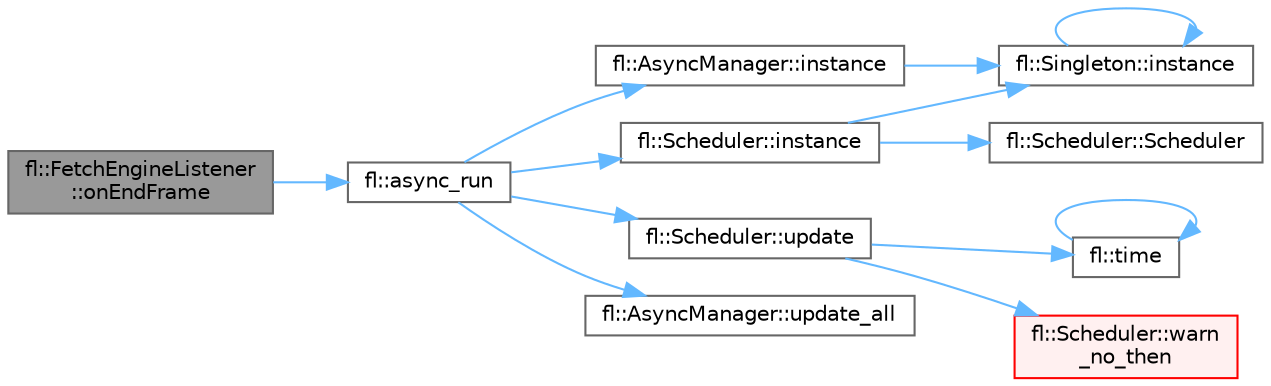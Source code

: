 digraph "fl::FetchEngineListener::onEndFrame"
{
 // INTERACTIVE_SVG=YES
 // LATEX_PDF_SIZE
  bgcolor="transparent";
  edge [fontname=Helvetica,fontsize=10,labelfontname=Helvetica,labelfontsize=10];
  node [fontname=Helvetica,fontsize=10,shape=box,height=0.2,width=0.4];
  rankdir="LR";
  Node1 [id="Node000001",label="fl::FetchEngineListener\l::onEndFrame",height=0.2,width=0.4,color="gray40", fillcolor="grey60", style="filled", fontcolor="black",tooltip=" "];
  Node1 -> Node2 [id="edge1_Node000001_Node000002",color="steelblue1",style="solid",tooltip=" "];
  Node2 [id="Node000002",label="fl::async_run",height=0.2,width=0.4,color="grey40", fillcolor="white", style="filled",URL="$d4/d36/namespacefl_a9b3631ee5771ef8d36a072368e1d49c7.html#a9b3631ee5771ef8d36a072368e1d49c7",tooltip="Run all registered async tasks once."];
  Node2 -> Node3 [id="edge2_Node000002_Node000003",color="steelblue1",style="solid",tooltip=" "];
  Node3 [id="Node000003",label="fl::AsyncManager::instance",height=0.2,width=0.4,color="grey40", fillcolor="white", style="filled",URL="$d2/d14/classfl_1_1_async_manager_aa67fcf70428a30d47b64dd5fbbcde94e.html#aa67fcf70428a30d47b64dd5fbbcde94e",tooltip=" "];
  Node3 -> Node4 [id="edge3_Node000003_Node000004",color="steelblue1",style="solid",tooltip=" "];
  Node4 [id="Node000004",label="fl::Singleton::instance",height=0.2,width=0.4,color="grey40", fillcolor="white", style="filled",URL="$d9/d5b/classfl_1_1_singleton_a7e65fe8dee6b2a23a8b6138fa2c274cb.html#a7e65fe8dee6b2a23a8b6138fa2c274cb",tooltip=" "];
  Node4 -> Node4 [id="edge4_Node000004_Node000004",color="steelblue1",style="solid",tooltip=" "];
  Node2 -> Node5 [id="edge5_Node000002_Node000005",color="steelblue1",style="solid",tooltip=" "];
  Node5 [id="Node000005",label="fl::Scheduler::instance",height=0.2,width=0.4,color="grey40", fillcolor="white", style="filled",URL="$d0/d38/classfl_1_1_scheduler_a577f4a5d9194b1cd35a1619922be54a9.html#a577f4a5d9194b1cd35a1619922be54a9",tooltip=" "];
  Node5 -> Node6 [id="edge6_Node000005_Node000006",color="steelblue1",style="solid",tooltip=" "];
  Node6 [id="Node000006",label="fl::Scheduler::Scheduler",height=0.2,width=0.4,color="grey40", fillcolor="white", style="filled",URL="$d0/d38/classfl_1_1_scheduler_a61065175c8f5196ba6a3b6b17550a957.html#a61065175c8f5196ba6a3b6b17550a957",tooltip=" "];
  Node5 -> Node4 [id="edge7_Node000005_Node000004",color="steelblue1",style="solid",tooltip=" "];
  Node2 -> Node7 [id="edge8_Node000002_Node000007",color="steelblue1",style="solid",tooltip=" "];
  Node7 [id="Node000007",label="fl::Scheduler::update",height=0.2,width=0.4,color="grey40", fillcolor="white", style="filled",URL="$d0/d38/classfl_1_1_scheduler_a782395f7e7cffb76da30963eae28b5ea.html#a782395f7e7cffb76da30963eae28b5ea",tooltip=" "];
  Node7 -> Node8 [id="edge9_Node000007_Node000008",color="steelblue1",style="solid",tooltip=" "];
  Node8 [id="Node000008",label="fl::time",height=0.2,width=0.4,color="grey40", fillcolor="white", style="filled",URL="$d4/d36/namespacefl_a6e552aa2e05110d18704374c274dec78.html#a6e552aa2e05110d18704374c274dec78",tooltip="Universal millisecond timer - returns milliseconds since system startup."];
  Node8 -> Node8 [id="edge10_Node000008_Node000008",color="steelblue1",style="solid",tooltip=" "];
  Node7 -> Node9 [id="edge11_Node000007_Node000009",color="steelblue1",style="solid",tooltip=" "];
  Node9 [id="Node000009",label="fl::Scheduler::warn\l_no_then",height=0.2,width=0.4,color="red", fillcolor="#FFF0F0", style="filled",URL="$d0/d38/classfl_1_1_scheduler_ae0784a6791703cf31f49f6ed6e8f664a.html#ae0784a6791703cf31f49f6ed6e8f664a",tooltip=" "];
  Node2 -> Node11 [id="edge12_Node000002_Node000011",color="steelblue1",style="solid",tooltip=" "];
  Node11 [id="Node000011",label="fl::AsyncManager::update_all",height=0.2,width=0.4,color="grey40", fillcolor="white", style="filled",URL="$d2/d14/classfl_1_1_async_manager_aaa7cd3caf421514d33f889a8327b1c75.html#aaa7cd3caf421514d33f889a8327b1c75",tooltip="Update all registered async runners."];
}
